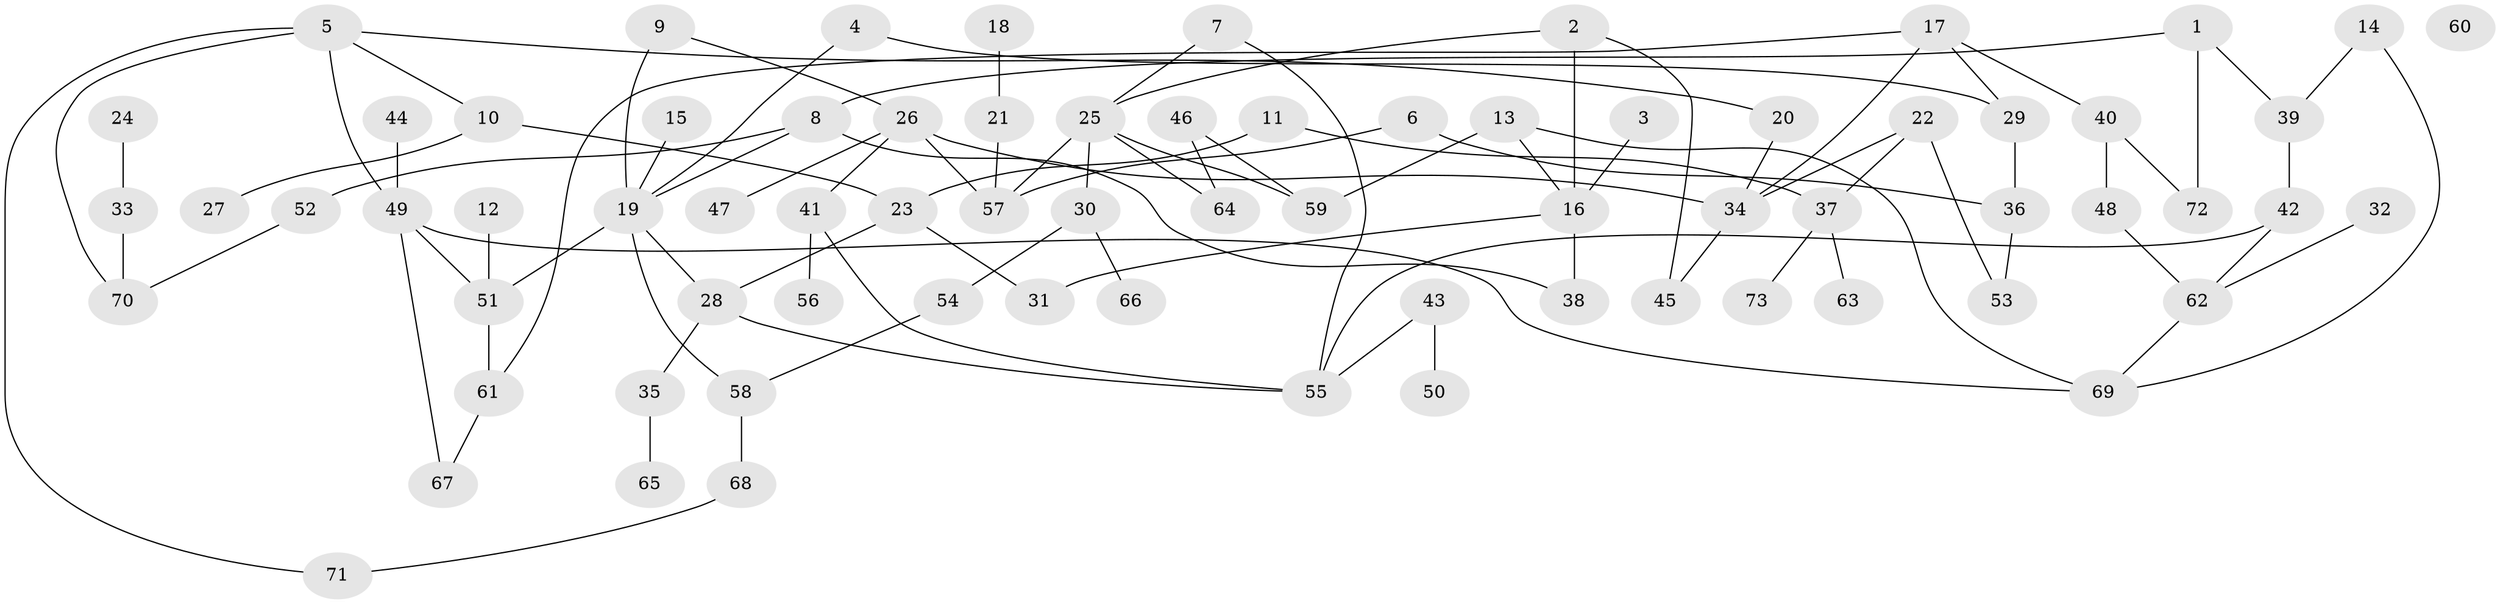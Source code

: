 // Generated by graph-tools (version 1.1) at 2025/00/03/09/25 03:00:49]
// undirected, 73 vertices, 95 edges
graph export_dot {
graph [start="1"]
  node [color=gray90,style=filled];
  1;
  2;
  3;
  4;
  5;
  6;
  7;
  8;
  9;
  10;
  11;
  12;
  13;
  14;
  15;
  16;
  17;
  18;
  19;
  20;
  21;
  22;
  23;
  24;
  25;
  26;
  27;
  28;
  29;
  30;
  31;
  32;
  33;
  34;
  35;
  36;
  37;
  38;
  39;
  40;
  41;
  42;
  43;
  44;
  45;
  46;
  47;
  48;
  49;
  50;
  51;
  52;
  53;
  54;
  55;
  56;
  57;
  58;
  59;
  60;
  61;
  62;
  63;
  64;
  65;
  66;
  67;
  68;
  69;
  70;
  71;
  72;
  73;
  1 -- 8;
  1 -- 39;
  1 -- 72;
  2 -- 16;
  2 -- 25;
  2 -- 45;
  3 -- 16;
  4 -- 19;
  4 -- 29;
  5 -- 10;
  5 -- 20;
  5 -- 49;
  5 -- 70;
  5 -- 71;
  6 -- 36;
  6 -- 57;
  7 -- 25;
  7 -- 55;
  8 -- 19;
  8 -- 38;
  8 -- 52;
  9 -- 19;
  9 -- 26;
  10 -- 23;
  10 -- 27;
  11 -- 23;
  11 -- 37;
  12 -- 51;
  13 -- 16;
  13 -- 59;
  13 -- 69;
  14 -- 39;
  14 -- 69;
  15 -- 19;
  16 -- 31;
  16 -- 38;
  17 -- 29;
  17 -- 34;
  17 -- 40;
  17 -- 61;
  18 -- 21;
  19 -- 28;
  19 -- 51;
  19 -- 58;
  20 -- 34;
  21 -- 57;
  22 -- 34;
  22 -- 37;
  22 -- 53;
  23 -- 28;
  23 -- 31;
  24 -- 33;
  25 -- 30;
  25 -- 57;
  25 -- 59;
  25 -- 64;
  26 -- 34;
  26 -- 41;
  26 -- 47;
  26 -- 57;
  28 -- 35;
  28 -- 55;
  29 -- 36;
  30 -- 54;
  30 -- 66;
  32 -- 62;
  33 -- 70;
  34 -- 45;
  35 -- 65;
  36 -- 53;
  37 -- 63;
  37 -- 73;
  39 -- 42;
  40 -- 48;
  40 -- 72;
  41 -- 55;
  41 -- 56;
  42 -- 55;
  42 -- 62;
  43 -- 50;
  43 -- 55;
  44 -- 49;
  46 -- 59;
  46 -- 64;
  48 -- 62;
  49 -- 51;
  49 -- 67;
  49 -- 69;
  51 -- 61;
  52 -- 70;
  54 -- 58;
  58 -- 68;
  61 -- 67;
  62 -- 69;
  68 -- 71;
}
